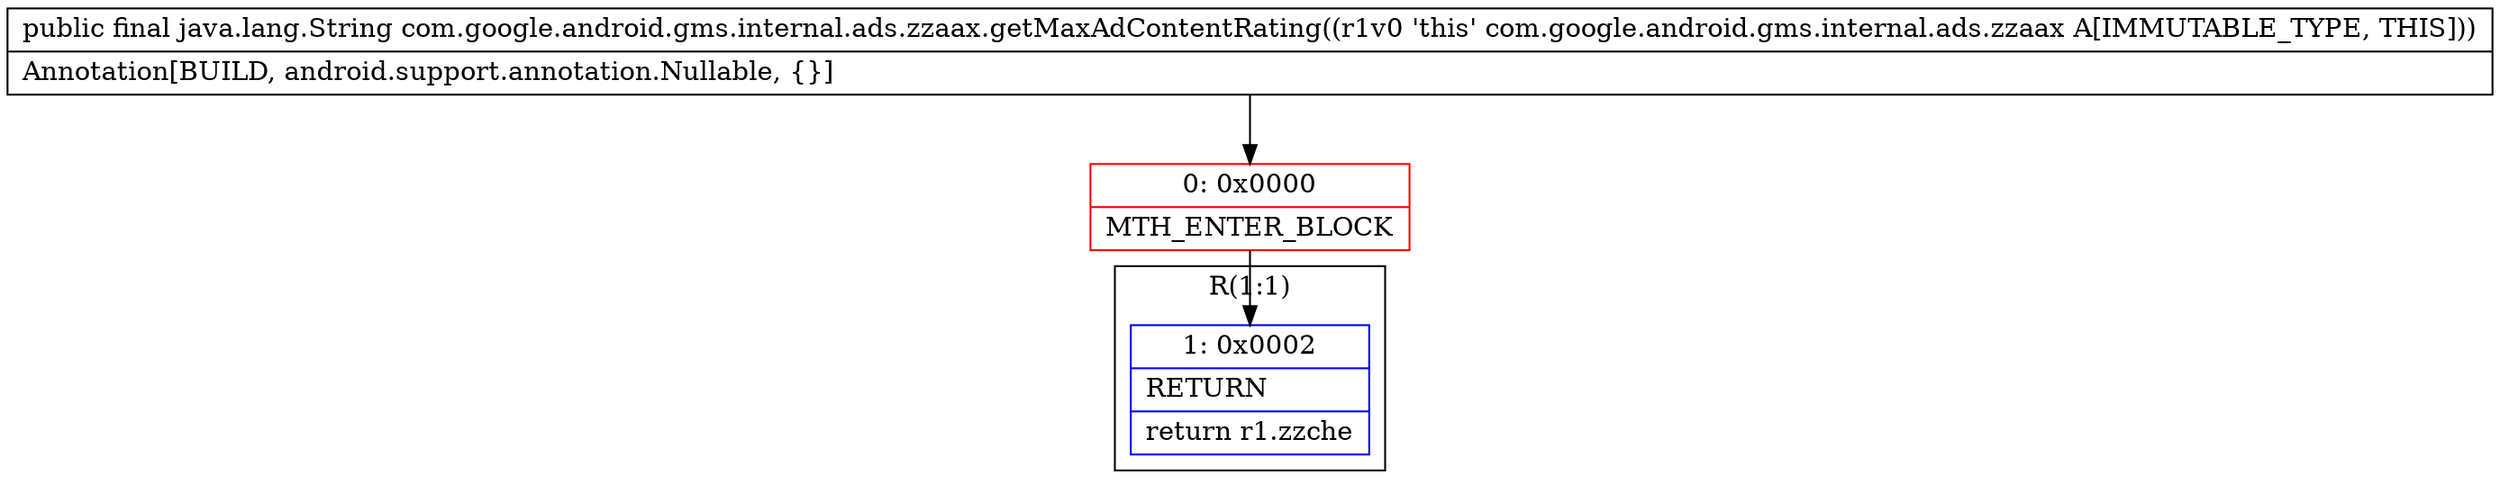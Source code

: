 digraph "CFG forcom.google.android.gms.internal.ads.zzaax.getMaxAdContentRating()Ljava\/lang\/String;" {
subgraph cluster_Region_1120713817 {
label = "R(1:1)";
node [shape=record,color=blue];
Node_1 [shape=record,label="{1\:\ 0x0002|RETURN\l|return r1.zzche\l}"];
}
Node_0 [shape=record,color=red,label="{0\:\ 0x0000|MTH_ENTER_BLOCK\l}"];
MethodNode[shape=record,label="{public final java.lang.String com.google.android.gms.internal.ads.zzaax.getMaxAdContentRating((r1v0 'this' com.google.android.gms.internal.ads.zzaax A[IMMUTABLE_TYPE, THIS]))  | Annotation[BUILD, android.support.annotation.Nullable, \{\}]\l}"];
MethodNode -> Node_0;
Node_0 -> Node_1;
}

